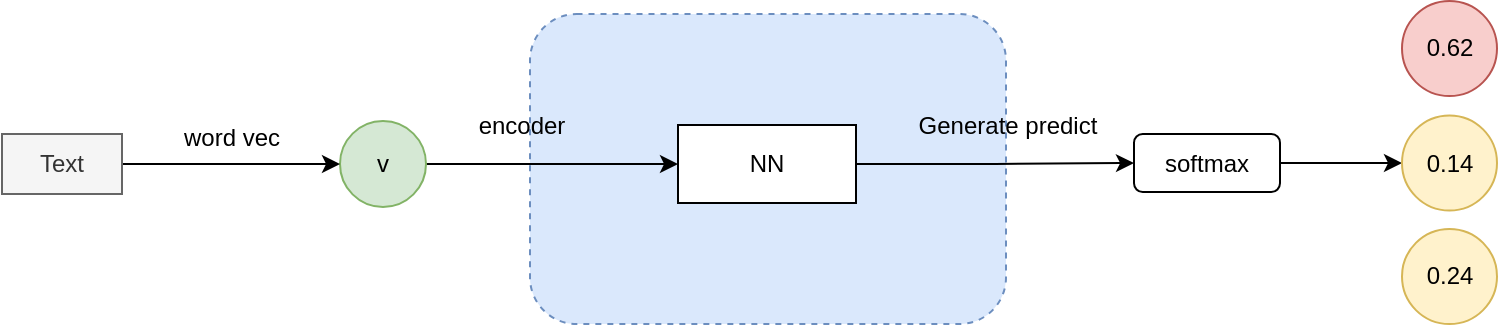 <mxfile version="21.2.9" type="github">
  <diagram name="第 1 页" id="p4-D55BjpBrbiISv_slX">
    <mxGraphModel dx="1101" dy="591" grid="0" gridSize="10" guides="1" tooltips="1" connect="1" arrows="1" fold="1" page="1" pageScale="1" pageWidth="2336" pageHeight="1654" math="0" shadow="0">
      <root>
        <mxCell id="0" />
        <mxCell id="1" parent="0" />
        <mxCell id="EFI5P7pwR7LGrtP5w-B0-6" value="" style="rounded=1;whiteSpace=wrap;html=1;fillColor=#dae8fc;dashed=1;strokeColor=#6c8ebf;" vertex="1" parent="1">
          <mxGeometry x="394" y="85" width="238" height="155" as="geometry" />
        </mxCell>
        <mxCell id="EFI5P7pwR7LGrtP5w-B0-3" style="edgeStyle=orthogonalEdgeStyle;rounded=0;orthogonalLoop=1;jettySize=auto;html=1;entryX=0;entryY=0.5;entryDx=0;entryDy=0;" edge="1" parent="1" source="EFI5P7pwR7LGrtP5w-B0-1" target="EFI5P7pwR7LGrtP5w-B0-2">
          <mxGeometry relative="1" as="geometry" />
        </mxCell>
        <mxCell id="EFI5P7pwR7LGrtP5w-B0-1" value="v" style="ellipse;whiteSpace=wrap;html=1;aspect=fixed;fillColor=#d5e8d4;strokeColor=#82b366;" vertex="1" parent="1">
          <mxGeometry x="299" y="138.5" width="43" height="43" as="geometry" />
        </mxCell>
        <mxCell id="EFI5P7pwR7LGrtP5w-B0-5" style="edgeStyle=orthogonalEdgeStyle;rounded=0;orthogonalLoop=1;jettySize=auto;html=1;entryX=0;entryY=0.5;entryDx=0;entryDy=0;" edge="1" parent="1" source="EFI5P7pwR7LGrtP5w-B0-2" target="EFI5P7pwR7LGrtP5w-B0-16">
          <mxGeometry relative="1" as="geometry">
            <mxPoint x="713" y="160" as="targetPoint" />
          </mxGeometry>
        </mxCell>
        <mxCell id="EFI5P7pwR7LGrtP5w-B0-2" value="NN" style="rounded=0;whiteSpace=wrap;html=1;" vertex="1" parent="1">
          <mxGeometry x="468" y="140.5" width="89" height="39" as="geometry" />
        </mxCell>
        <mxCell id="EFI5P7pwR7LGrtP5w-B0-8" style="edgeStyle=orthogonalEdgeStyle;rounded=0;orthogonalLoop=1;jettySize=auto;html=1;entryX=0;entryY=0.5;entryDx=0;entryDy=0;" edge="1" parent="1" source="EFI5P7pwR7LGrtP5w-B0-7" target="EFI5P7pwR7LGrtP5w-B0-1">
          <mxGeometry relative="1" as="geometry" />
        </mxCell>
        <mxCell id="EFI5P7pwR7LGrtP5w-B0-7" value="Text" style="text;html=1;strokeColor=#666666;fillColor=#f5f5f5;align=center;verticalAlign=middle;whiteSpace=wrap;rounded=0;fontColor=#333333;" vertex="1" parent="1">
          <mxGeometry x="130" y="145" width="60" height="30" as="geometry" />
        </mxCell>
        <mxCell id="EFI5P7pwR7LGrtP5w-B0-9" value="word vec" style="text;html=1;strokeColor=none;fillColor=none;align=center;verticalAlign=middle;whiteSpace=wrap;rounded=0;" vertex="1" parent="1">
          <mxGeometry x="197" y="132" width="96" height="30" as="geometry" />
        </mxCell>
        <mxCell id="EFI5P7pwR7LGrtP5w-B0-10" value="Generate predict" style="text;html=1;strokeColor=none;fillColor=none;align=center;verticalAlign=middle;whiteSpace=wrap;rounded=0;" vertex="1" parent="1">
          <mxGeometry x="585" y="126" width="96" height="30" as="geometry" />
        </mxCell>
        <mxCell id="EFI5P7pwR7LGrtP5w-B0-14" value="encoder" style="text;html=1;strokeColor=none;fillColor=none;align=center;verticalAlign=middle;whiteSpace=wrap;rounded=0;" vertex="1" parent="1">
          <mxGeometry x="342" y="126" width="96" height="30" as="geometry" />
        </mxCell>
        <mxCell id="EFI5P7pwR7LGrtP5w-B0-20" style="edgeStyle=orthogonalEdgeStyle;rounded=0;orthogonalLoop=1;jettySize=auto;html=1;entryX=0;entryY=0.5;entryDx=0;entryDy=0;" edge="1" parent="1" source="EFI5P7pwR7LGrtP5w-B0-16" target="EFI5P7pwR7LGrtP5w-B0-19">
          <mxGeometry relative="1" as="geometry" />
        </mxCell>
        <mxCell id="EFI5P7pwR7LGrtP5w-B0-16" value="softmax" style="rounded=1;whiteSpace=wrap;html=1;" vertex="1" parent="1">
          <mxGeometry x="696" y="145" width="73" height="29" as="geometry" />
        </mxCell>
        <mxCell id="EFI5P7pwR7LGrtP5w-B0-19" value="0.14" style="ellipse;whiteSpace=wrap;html=1;aspect=fixed;fillColor=#fff2cc;strokeColor=#d6b656;" vertex="1" parent="1">
          <mxGeometry x="830" y="135.75" width="47.5" height="47.5" as="geometry" />
        </mxCell>
        <mxCell id="EFI5P7pwR7LGrtP5w-B0-21" value="0.62" style="ellipse;whiteSpace=wrap;html=1;aspect=fixed;fillColor=#f8cecc;strokeColor=#b85450;" vertex="1" parent="1">
          <mxGeometry x="830" y="78.5" width="47.5" height="47.5" as="geometry" />
        </mxCell>
        <mxCell id="EFI5P7pwR7LGrtP5w-B0-22" value="0.24" style="ellipse;whiteSpace=wrap;html=1;aspect=fixed;fillColor=#fff2cc;strokeColor=#d6b656;" vertex="1" parent="1">
          <mxGeometry x="830" y="192.5" width="47.5" height="47.5" as="geometry" />
        </mxCell>
      </root>
    </mxGraphModel>
  </diagram>
</mxfile>
